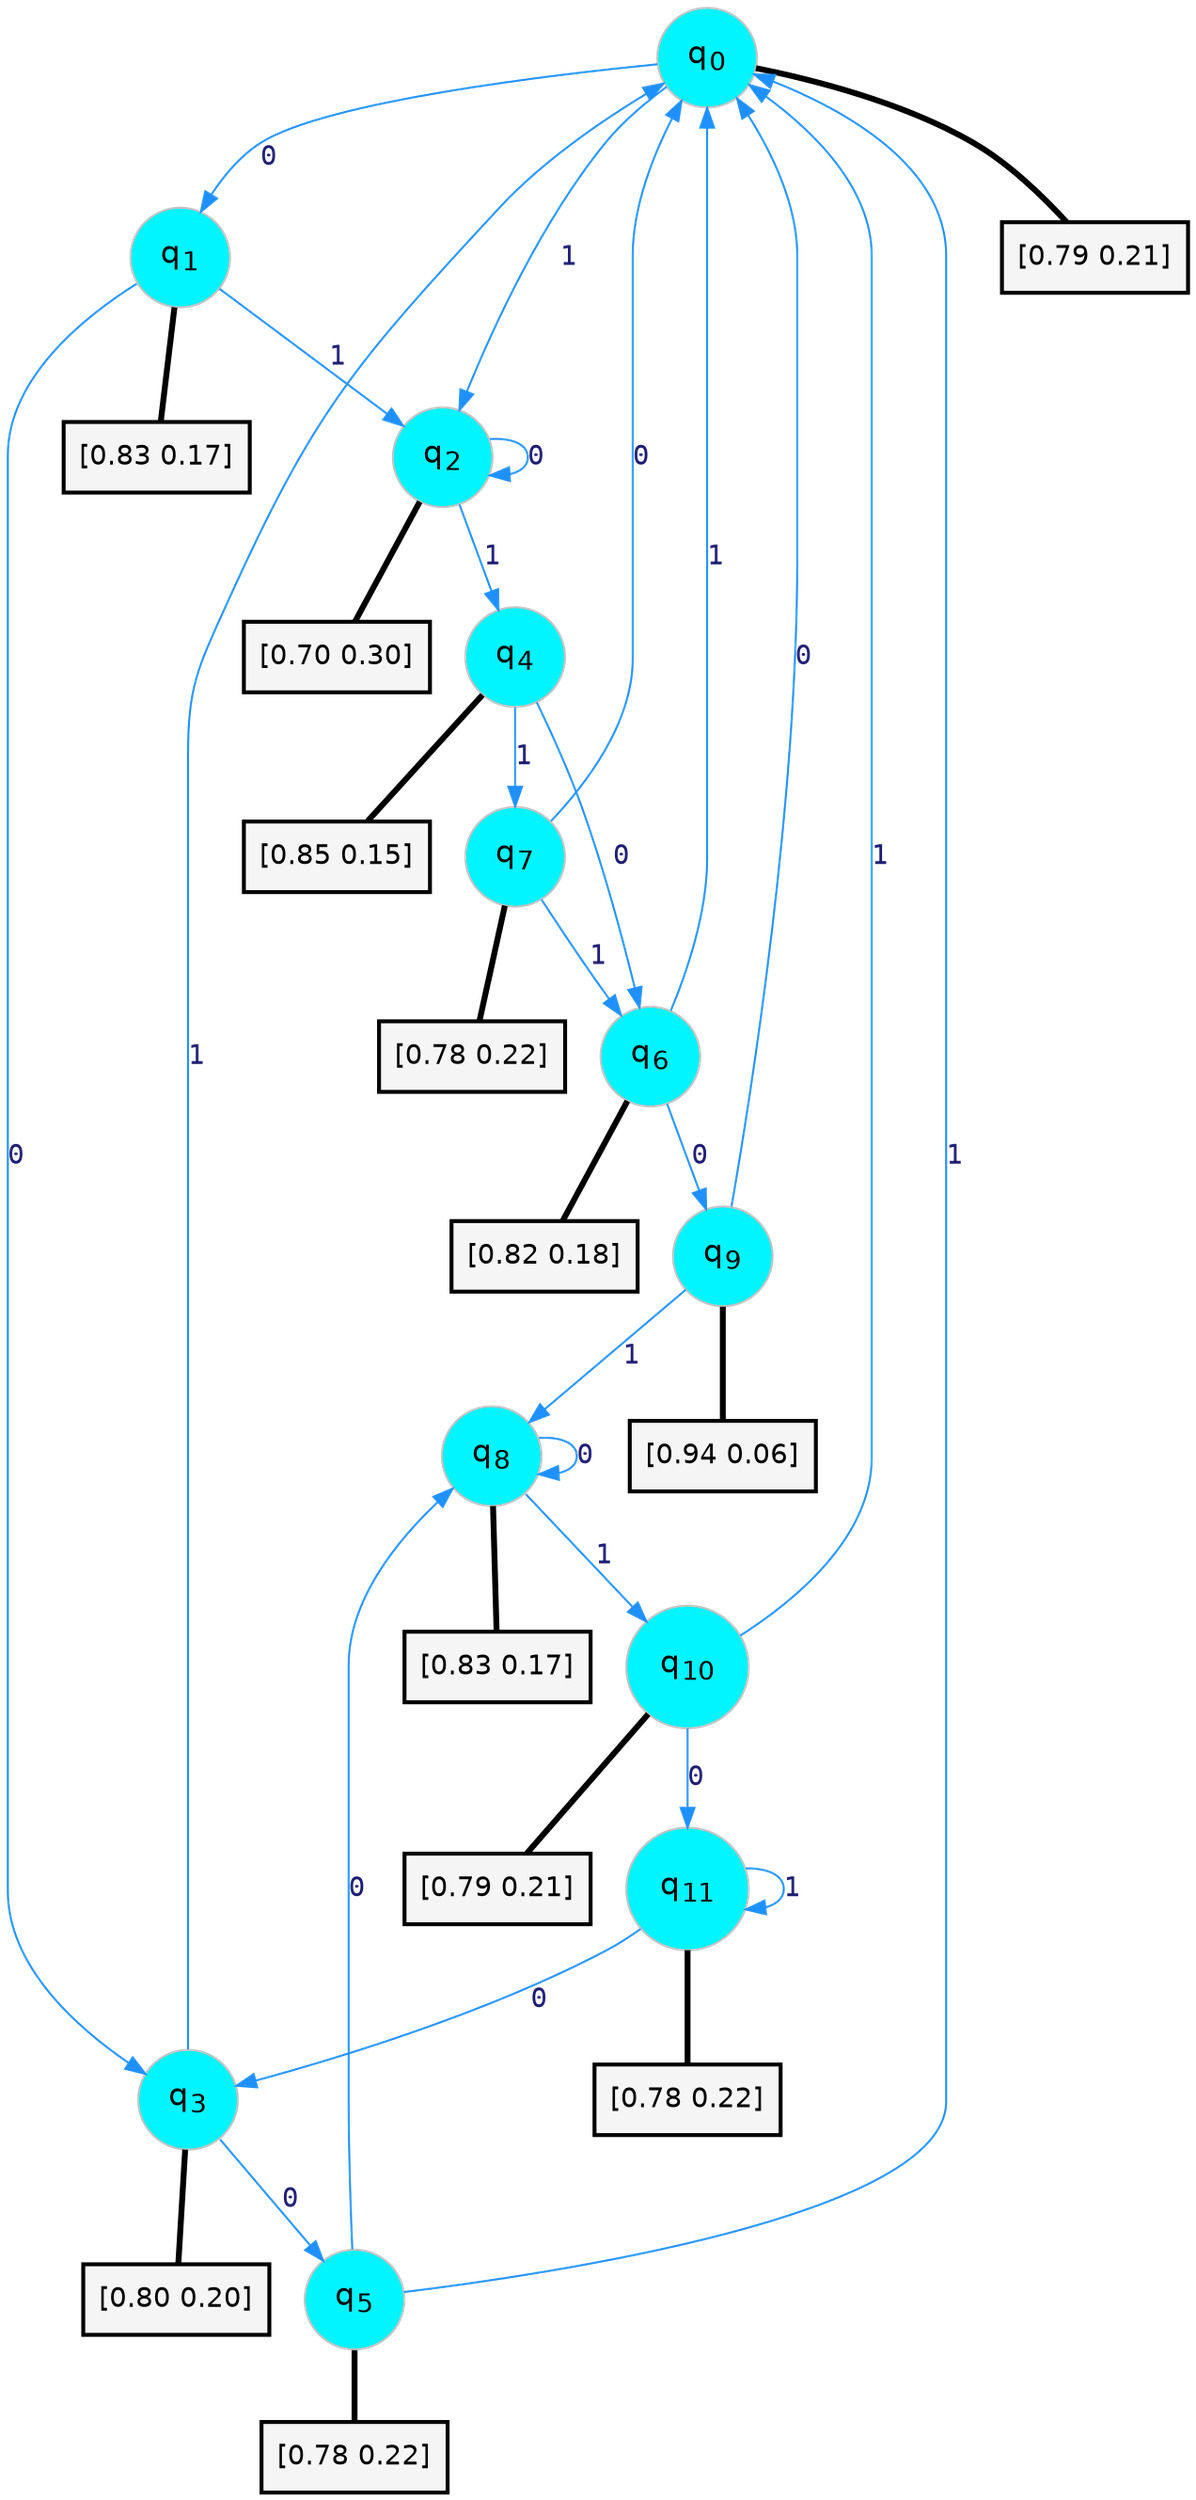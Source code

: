 digraph G {
graph [
bgcolor=transparent, dpi=300, rankdir=TD, size="40,25"];
node [
color=gray, fillcolor=turquoise1, fontcolor=black, fontname=Helvetica, fontsize=16, fontweight=bold, shape=circle, style=filled];
edge [
arrowsize=1, color=dodgerblue1, fontcolor=midnightblue, fontname=courier, fontweight=bold, penwidth=1, style=solid, weight=20];
0[label=<q<SUB>0</SUB>>];
1[label=<q<SUB>1</SUB>>];
2[label=<q<SUB>2</SUB>>];
3[label=<q<SUB>3</SUB>>];
4[label=<q<SUB>4</SUB>>];
5[label=<q<SUB>5</SUB>>];
6[label=<q<SUB>6</SUB>>];
7[label=<q<SUB>7</SUB>>];
8[label=<q<SUB>8</SUB>>];
9[label=<q<SUB>9</SUB>>];
10[label=<q<SUB>10</SUB>>];
11[label=<q<SUB>11</SUB>>];
12[label="[0.79 0.21]", shape=box,fontcolor=black, fontname=Helvetica, fontsize=14, penwidth=2, fillcolor=whitesmoke,color=black];
13[label="[0.83 0.17]", shape=box,fontcolor=black, fontname=Helvetica, fontsize=14, penwidth=2, fillcolor=whitesmoke,color=black];
14[label="[0.70 0.30]", shape=box,fontcolor=black, fontname=Helvetica, fontsize=14, penwidth=2, fillcolor=whitesmoke,color=black];
15[label="[0.80 0.20]", shape=box,fontcolor=black, fontname=Helvetica, fontsize=14, penwidth=2, fillcolor=whitesmoke,color=black];
16[label="[0.85 0.15]", shape=box,fontcolor=black, fontname=Helvetica, fontsize=14, penwidth=2, fillcolor=whitesmoke,color=black];
17[label="[0.78 0.22]", shape=box,fontcolor=black, fontname=Helvetica, fontsize=14, penwidth=2, fillcolor=whitesmoke,color=black];
18[label="[0.82 0.18]", shape=box,fontcolor=black, fontname=Helvetica, fontsize=14, penwidth=2, fillcolor=whitesmoke,color=black];
19[label="[0.78 0.22]", shape=box,fontcolor=black, fontname=Helvetica, fontsize=14, penwidth=2, fillcolor=whitesmoke,color=black];
20[label="[0.83 0.17]", shape=box,fontcolor=black, fontname=Helvetica, fontsize=14, penwidth=2, fillcolor=whitesmoke,color=black];
21[label="[0.94 0.06]", shape=box,fontcolor=black, fontname=Helvetica, fontsize=14, penwidth=2, fillcolor=whitesmoke,color=black];
22[label="[0.79 0.21]", shape=box,fontcolor=black, fontname=Helvetica, fontsize=14, penwidth=2, fillcolor=whitesmoke,color=black];
23[label="[0.78 0.22]", shape=box,fontcolor=black, fontname=Helvetica, fontsize=14, penwidth=2, fillcolor=whitesmoke,color=black];
0->1 [label=0];
0->2 [label=1];
0->12 [arrowhead=none, penwidth=3,color=black];
1->3 [label=0];
1->2 [label=1];
1->13 [arrowhead=none, penwidth=3,color=black];
2->2 [label=0];
2->4 [label=1];
2->14 [arrowhead=none, penwidth=3,color=black];
3->5 [label=0];
3->0 [label=1];
3->15 [arrowhead=none, penwidth=3,color=black];
4->6 [label=0];
4->7 [label=1];
4->16 [arrowhead=none, penwidth=3,color=black];
5->8 [label=0];
5->0 [label=1];
5->17 [arrowhead=none, penwidth=3,color=black];
6->9 [label=0];
6->0 [label=1];
6->18 [arrowhead=none, penwidth=3,color=black];
7->0 [label=0];
7->6 [label=1];
7->19 [arrowhead=none, penwidth=3,color=black];
8->8 [label=0];
8->10 [label=1];
8->20 [arrowhead=none, penwidth=3,color=black];
9->0 [label=0];
9->8 [label=1];
9->21 [arrowhead=none, penwidth=3,color=black];
10->11 [label=0];
10->0 [label=1];
10->22 [arrowhead=none, penwidth=3,color=black];
11->3 [label=0];
11->11 [label=1];
11->23 [arrowhead=none, penwidth=3,color=black];
}
